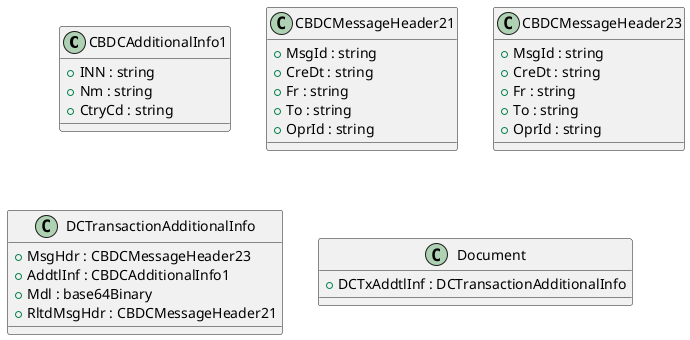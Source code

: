 @startuml

class CBDCAdditionalInfo1 {
    +INN : string
    +Nm : string
    +CtryCd : string
}
class CBDCMessageHeader21 {
    +MsgId : string
    +CreDt : string
    +Fr : string
    +To : string
    +OprId : string
}
class CBDCMessageHeader23 {
    +MsgId : string
    +CreDt : string
    +Fr : string
    +To : string
    +OprId : string
}
class DCTransactionAdditionalInfo {
    +MsgHdr : CBDCMessageHeader23
    +AddtlInf : CBDCAdditionalInfo1
    +Mdl : base64Binary
    +RltdMsgHdr : CBDCMessageHeader21
}
class Document {
    +DCTxAddtlInf : DCTransactionAdditionalInfo
}

@enduml
